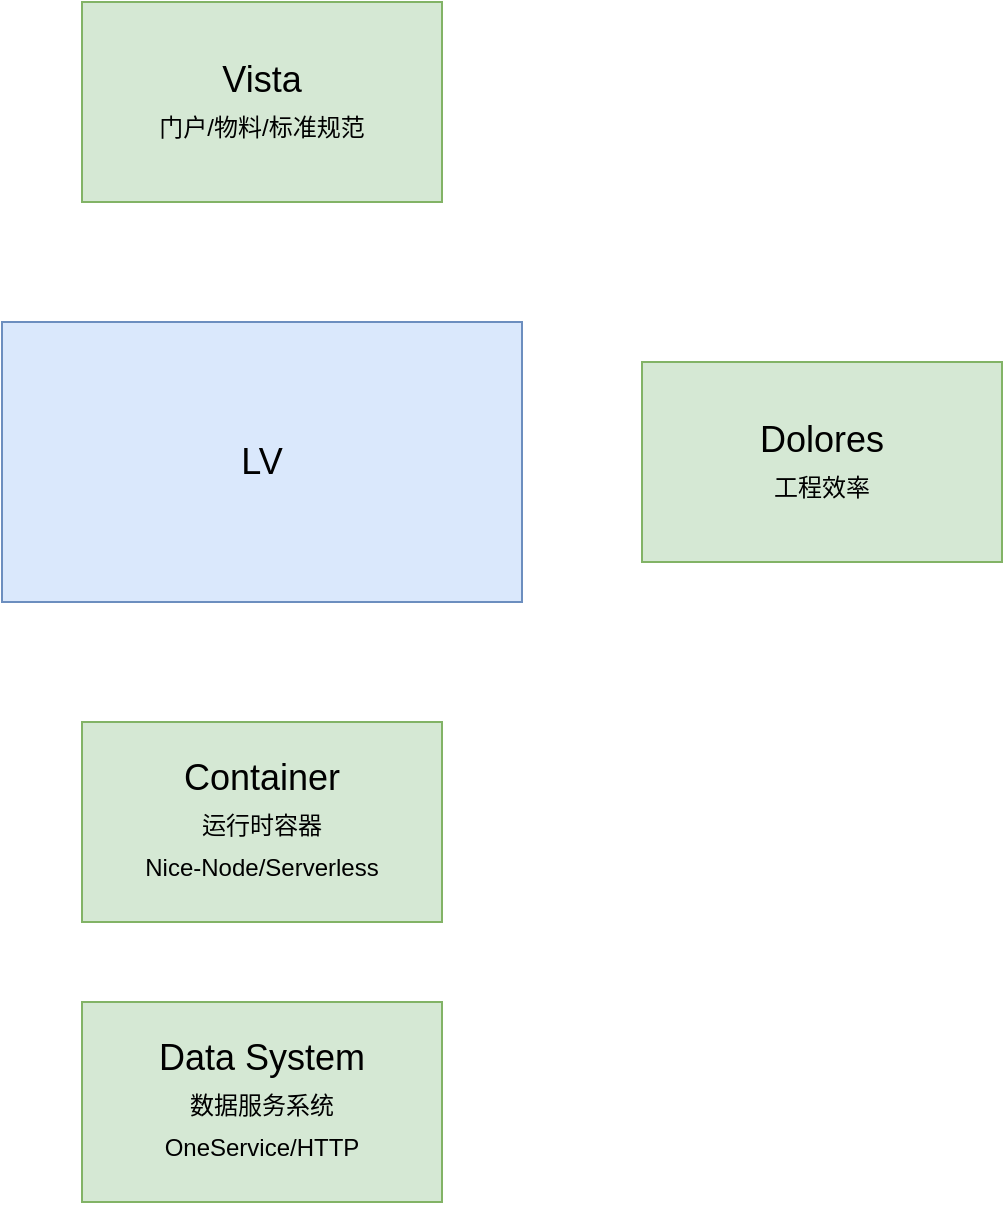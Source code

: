 <mxfile version="11.1.4" type="github"><diagram id="3uBjao8KRy3oevb7okG7" name="Page-1"><mxGraphModel dx="946" dy="647" grid="1" gridSize="10" guides="1" tooltips="1" connect="1" arrows="1" fold="1" page="1" pageScale="1" pageWidth="850" pageHeight="1100" math="0" shadow="0"><root><mxCell id="0"/><mxCell id="1" parent="0"/><mxCell id="ms20QckHnI5jg7-NtDjP-1" value="LV" style="rounded=0;whiteSpace=wrap;html=1;fontSize=18;fillColor=#dae8fc;strokeColor=#6c8ebf;" vertex="1" parent="1"><mxGeometry x="220" y="180" width="260" height="140" as="geometry"/></mxCell><mxCell id="ms20QckHnI5jg7-NtDjP-11" value="Dolores&lt;br&gt;&lt;font style=&quot;font-size: 12px&quot;&gt;工程效率&lt;/font&gt;" style="rounded=0;whiteSpace=wrap;html=1;fontSize=18;fillColor=#d5e8d4;strokeColor=#82b366;" vertex="1" parent="1"><mxGeometry x="540" y="200" width="180" height="100" as="geometry"/></mxCell><mxCell id="ms20QckHnI5jg7-NtDjP-7" value="Container&lt;br&gt;&lt;font style=&quot;font-size: 12px&quot;&gt;运行时容器&lt;br&gt;Nice-Node/Serverless&lt;/font&gt;" style="rounded=0;whiteSpace=wrap;html=1;fontSize=18;fillColor=#d5e8d4;strokeColor=#82b366;" vertex="1" parent="1"><mxGeometry x="260" y="380" width="180" height="100" as="geometry"/></mxCell><mxCell id="ms20QckHnI5jg7-NtDjP-9" value="Data System&lt;br&gt;&lt;font style=&quot;font-size: 12px&quot;&gt;数据服务系统&lt;br&gt;OneService/HTTP&lt;/font&gt;" style="rounded=0;whiteSpace=wrap;html=1;fontSize=18;fillColor=#d5e8d4;strokeColor=#82b366;" vertex="1" parent="1"><mxGeometry x="260" y="520" width="180" height="100" as="geometry"/></mxCell><mxCell id="ms20QckHnI5jg7-NtDjP-5" value="Vista&lt;br&gt;&lt;font style=&quot;font-size: 12px&quot;&gt;门户/物料/标准规范&lt;/font&gt;" style="rounded=0;whiteSpace=wrap;html=1;fontSize=18;fillColor=#d5e8d4;strokeColor=#82b366;" vertex="1" parent="1"><mxGeometry x="260" y="20" width="180" height="100" as="geometry"/></mxCell></root></mxGraphModel></diagram></mxfile>